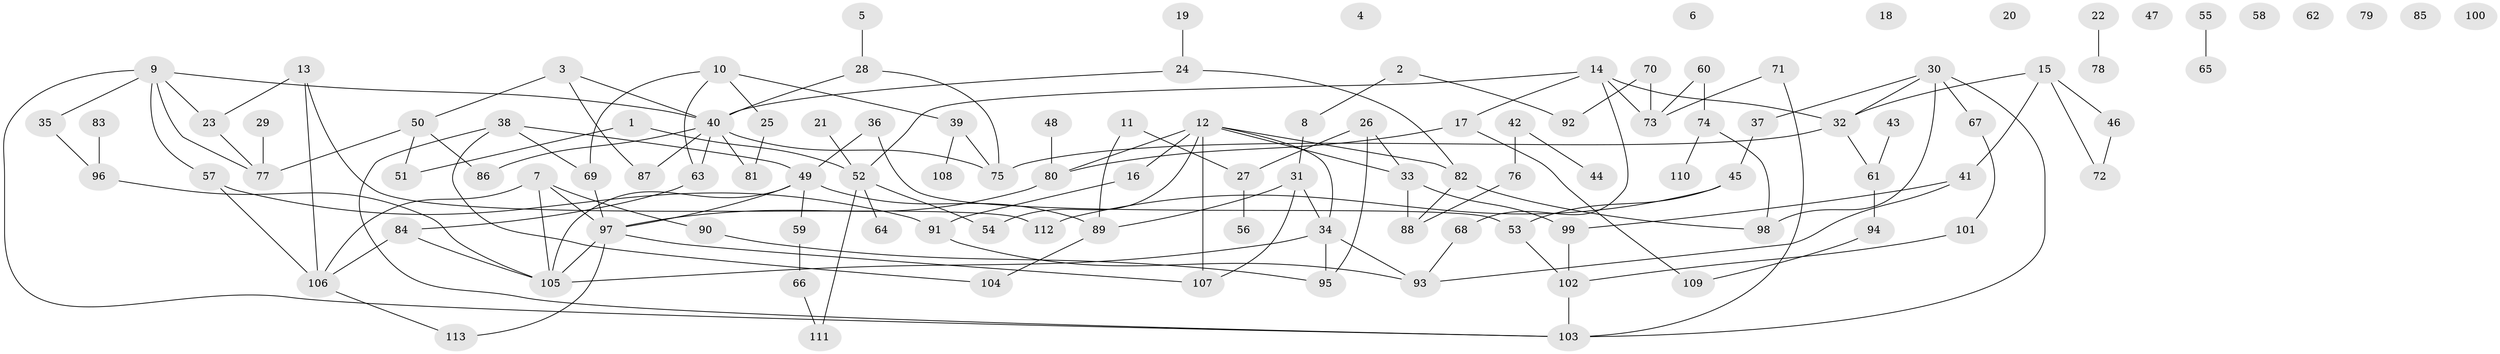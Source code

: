 // Generated by graph-tools (version 1.1) at 2025/13/03/09/25 04:13:05]
// undirected, 113 vertices, 148 edges
graph export_dot {
graph [start="1"]
  node [color=gray90,style=filled];
  1;
  2;
  3;
  4;
  5;
  6;
  7;
  8;
  9;
  10;
  11;
  12;
  13;
  14;
  15;
  16;
  17;
  18;
  19;
  20;
  21;
  22;
  23;
  24;
  25;
  26;
  27;
  28;
  29;
  30;
  31;
  32;
  33;
  34;
  35;
  36;
  37;
  38;
  39;
  40;
  41;
  42;
  43;
  44;
  45;
  46;
  47;
  48;
  49;
  50;
  51;
  52;
  53;
  54;
  55;
  56;
  57;
  58;
  59;
  60;
  61;
  62;
  63;
  64;
  65;
  66;
  67;
  68;
  69;
  70;
  71;
  72;
  73;
  74;
  75;
  76;
  77;
  78;
  79;
  80;
  81;
  82;
  83;
  84;
  85;
  86;
  87;
  88;
  89;
  90;
  91;
  92;
  93;
  94;
  95;
  96;
  97;
  98;
  99;
  100;
  101;
  102;
  103;
  104;
  105;
  106;
  107;
  108;
  109;
  110;
  111;
  112;
  113;
  1 -- 51;
  1 -- 52;
  2 -- 8;
  2 -- 92;
  3 -- 40;
  3 -- 50;
  3 -- 87;
  5 -- 28;
  7 -- 90;
  7 -- 97;
  7 -- 105;
  7 -- 106;
  8 -- 31;
  9 -- 23;
  9 -- 35;
  9 -- 40;
  9 -- 57;
  9 -- 77;
  9 -- 103;
  10 -- 25;
  10 -- 39;
  10 -- 63;
  10 -- 69;
  11 -- 27;
  11 -- 89;
  12 -- 16;
  12 -- 33;
  12 -- 34;
  12 -- 54;
  12 -- 80;
  12 -- 82;
  12 -- 107;
  13 -- 23;
  13 -- 106;
  13 -- 112;
  14 -- 17;
  14 -- 32;
  14 -- 52;
  14 -- 68;
  14 -- 73;
  15 -- 32;
  15 -- 41;
  15 -- 46;
  15 -- 72;
  16 -- 91;
  17 -- 80;
  17 -- 109;
  19 -- 24;
  21 -- 52;
  22 -- 78;
  23 -- 77;
  24 -- 40;
  24 -- 82;
  25 -- 81;
  26 -- 27;
  26 -- 33;
  26 -- 95;
  27 -- 56;
  28 -- 40;
  28 -- 75;
  29 -- 77;
  30 -- 32;
  30 -- 37;
  30 -- 67;
  30 -- 98;
  30 -- 103;
  31 -- 34;
  31 -- 89;
  31 -- 107;
  32 -- 61;
  32 -- 75;
  33 -- 88;
  33 -- 99;
  34 -- 93;
  34 -- 95;
  34 -- 105;
  35 -- 96;
  36 -- 49;
  36 -- 53;
  37 -- 45;
  38 -- 49;
  38 -- 69;
  38 -- 103;
  38 -- 104;
  39 -- 75;
  39 -- 108;
  40 -- 63;
  40 -- 75;
  40 -- 81;
  40 -- 86;
  40 -- 87;
  41 -- 93;
  41 -- 99;
  42 -- 44;
  42 -- 76;
  43 -- 61;
  45 -- 53;
  45 -- 112;
  46 -- 72;
  48 -- 80;
  49 -- 59;
  49 -- 89;
  49 -- 97;
  49 -- 105;
  50 -- 51;
  50 -- 77;
  50 -- 86;
  52 -- 54;
  52 -- 64;
  52 -- 111;
  53 -- 102;
  55 -- 65;
  57 -- 91;
  57 -- 106;
  59 -- 66;
  60 -- 73;
  60 -- 74;
  61 -- 94;
  63 -- 84;
  66 -- 111;
  67 -- 101;
  68 -- 93;
  69 -- 97;
  70 -- 73;
  70 -- 92;
  71 -- 73;
  71 -- 103;
  74 -- 98;
  74 -- 110;
  76 -- 88;
  80 -- 97;
  82 -- 88;
  82 -- 98;
  83 -- 96;
  84 -- 105;
  84 -- 106;
  89 -- 104;
  90 -- 95;
  91 -- 93;
  94 -- 109;
  96 -- 105;
  97 -- 105;
  97 -- 107;
  97 -- 113;
  99 -- 102;
  101 -- 102;
  102 -- 103;
  106 -- 113;
}
